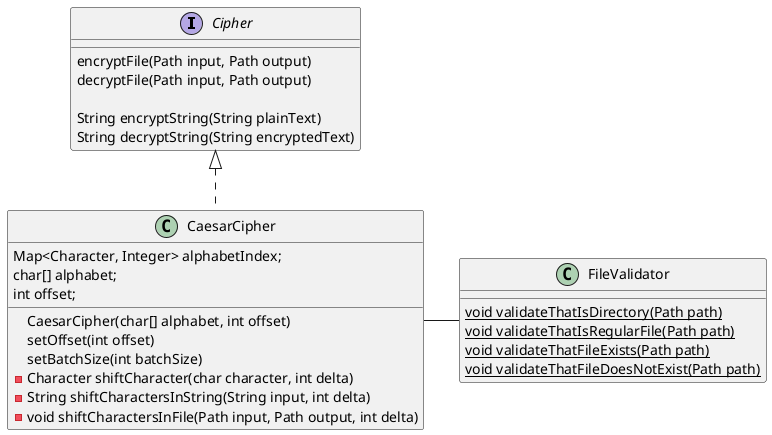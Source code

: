 @startuml

interface Cipher {
    encryptFile(Path input, Path output)
    decryptFile(Path input, Path output)

    String encryptString(String plainText)
    String decryptString(String encryptedText)
}

class CaesarCipher implements Cipher {
    Map<Character, Integer> alphabetIndex;
    char[] alphabet;
    int offset;

    CaesarCipher(char[] alphabet, int offset)
    setOffset(int offset)
    setBatchSize(int batchSize)
    - Character shiftCharacter(char character, int delta)
    - String shiftCharactersInString(String input, int delta)
    - void shiftCharactersInFile(Path input, Path output, int delta)
}

class FileValidator
{
    {static} void validateThatIsDirectory(Path path)
    {static} void validateThatIsRegularFile(Path path)
    {static} void validateThatFileExists(Path path)
    {static} void validateThatFileDoesNotExist(Path path)
}

CaesarCipher - FileValidator
@enduml
